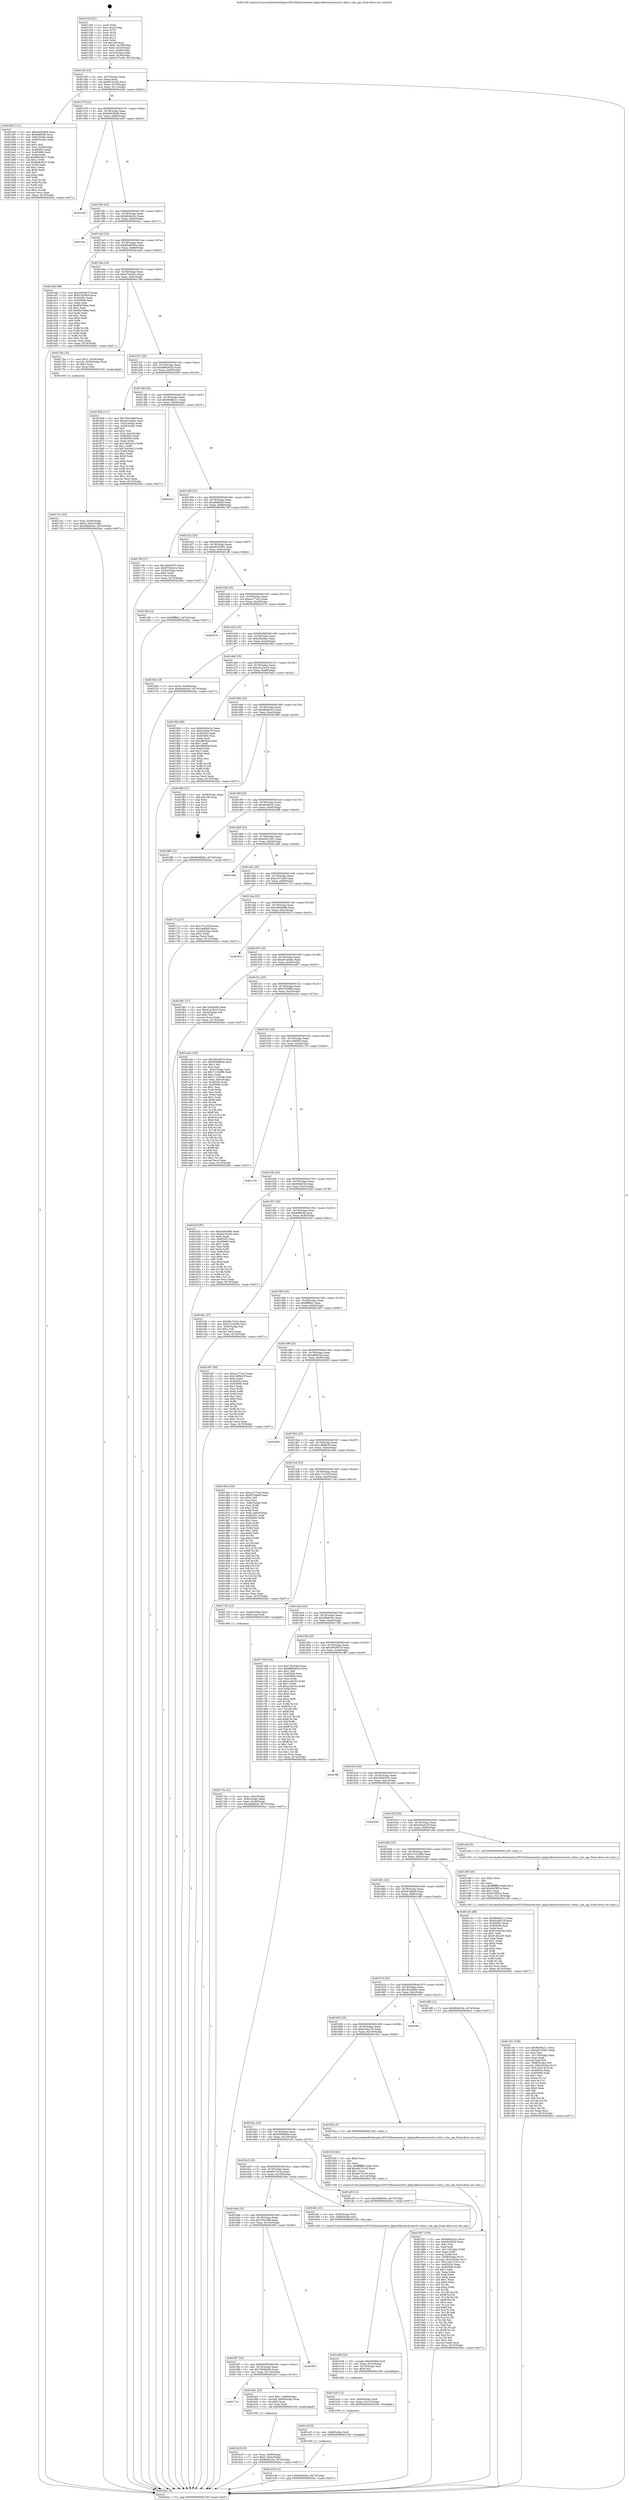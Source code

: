 digraph "0x401330" {
  label = "0x401330 (/mnt/c/Users/mathe/Desktop/tcc/POCII/binaries/extr_kphp-kdbsearchsearch-y-data.c_ihe_sgn_Final-ollvm.out::main(0))"
  labelloc = "t"
  node[shape=record]

  Entry [label="",width=0.3,height=0.3,shape=circle,fillcolor=black,style=filled]
  "0x40135f" [label="{
     0x40135f [23]\l
     | [instrs]\l
     &nbsp;&nbsp;0x40135f \<+3\>: mov -0x74(%rbp),%eax\l
     &nbsp;&nbsp;0x401362 \<+2\>: mov %eax,%ecx\l
     &nbsp;&nbsp;0x401364 \<+6\>: sub $0x821bc2f3,%ecx\l
     &nbsp;&nbsp;0x40136a \<+3\>: mov %eax,-0x78(%rbp)\l
     &nbsp;&nbsp;0x40136d \<+3\>: mov %ecx,-0x7c(%rbp)\l
     &nbsp;&nbsp;0x401370 \<+6\>: je 0000000000401b82 \<main+0x852\>\l
  }"]
  "0x401b82" [label="{
     0x401b82 [111]\l
     | [instrs]\l
     &nbsp;&nbsp;0x401b82 \<+5\>: mov $0xe400a966,%eax\l
     &nbsp;&nbsp;0x401b87 \<+5\>: mov $0x8d89cfb,%ecx\l
     &nbsp;&nbsp;0x401b8c \<+3\>: mov -0x6c(%rbp),%edx\l
     &nbsp;&nbsp;0x401b8f \<+3\>: cmp -0x60(%rbp),%edx\l
     &nbsp;&nbsp;0x401b92 \<+4\>: setl %sil\l
     &nbsp;&nbsp;0x401b96 \<+4\>: and $0x1,%sil\l
     &nbsp;&nbsp;0x401b9a \<+4\>: mov %sil,-0x29(%rbp)\l
     &nbsp;&nbsp;0x401b9e \<+7\>: mov 0x40505c,%edx\l
     &nbsp;&nbsp;0x401ba5 \<+7\>: mov 0x405060,%edi\l
     &nbsp;&nbsp;0x401bac \<+3\>: mov %edx,%r8d\l
     &nbsp;&nbsp;0x401baf \<+7\>: add $0x808c8537,%r8d\l
     &nbsp;&nbsp;0x401bb6 \<+4\>: sub $0x1,%r8d\l
     &nbsp;&nbsp;0x401bba \<+7\>: sub $0x808c8537,%r8d\l
     &nbsp;&nbsp;0x401bc1 \<+4\>: imul %r8d,%edx\l
     &nbsp;&nbsp;0x401bc5 \<+3\>: and $0x1,%edx\l
     &nbsp;&nbsp;0x401bc8 \<+3\>: cmp $0x0,%edx\l
     &nbsp;&nbsp;0x401bcb \<+4\>: sete %sil\l
     &nbsp;&nbsp;0x401bcf \<+3\>: cmp $0xa,%edi\l
     &nbsp;&nbsp;0x401bd2 \<+4\>: setl %r9b\l
     &nbsp;&nbsp;0x401bd6 \<+3\>: mov %sil,%r10b\l
     &nbsp;&nbsp;0x401bd9 \<+3\>: and %r9b,%r10b\l
     &nbsp;&nbsp;0x401bdc \<+3\>: xor %r9b,%sil\l
     &nbsp;&nbsp;0x401bdf \<+3\>: or %sil,%r10b\l
     &nbsp;&nbsp;0x401be2 \<+4\>: test $0x1,%r10b\l
     &nbsp;&nbsp;0x401be6 \<+3\>: cmovne %ecx,%eax\l
     &nbsp;&nbsp;0x401be9 \<+3\>: mov %eax,-0x74(%rbp)\l
     &nbsp;&nbsp;0x401bec \<+5\>: jmp 00000000004020a1 \<main+0xd71\>\l
  }"]
  "0x401376" [label="{
     0x401376 [22]\l
     | [instrs]\l
     &nbsp;&nbsp;0x401376 \<+5\>: jmp 000000000040137b \<main+0x4b\>\l
     &nbsp;&nbsp;0x40137b \<+3\>: mov -0x78(%rbp),%eax\l
     &nbsp;&nbsp;0x40137e \<+5\>: sub $0x84918040,%eax\l
     &nbsp;&nbsp;0x401383 \<+3\>: mov %eax,-0x80(%rbp)\l
     &nbsp;&nbsp;0x401386 \<+6\>: je 0000000000401e50 \<main+0xb20\>\l
  }"]
  Exit [label="",width=0.3,height=0.3,shape=circle,fillcolor=black,style=filled,peripheries=2]
  "0x401e50" [label="{
     0x401e50\l
  }", style=dashed]
  "0x40138c" [label="{
     0x40138c [25]\l
     | [instrs]\l
     &nbsp;&nbsp;0x40138c \<+5\>: jmp 0000000000401391 \<main+0x61\>\l
     &nbsp;&nbsp;0x401391 \<+3\>: mov -0x78(%rbp),%eax\l
     &nbsp;&nbsp;0x401394 \<+5\>: sub $0x84b3a32c,%eax\l
     &nbsp;&nbsp;0x401399 \<+6\>: mov %eax,-0x84(%rbp)\l
     &nbsp;&nbsp;0x40139f \<+6\>: je 0000000000401fa1 \<main+0xc71\>\l
  }"]
  "0x401e38" [label="{
     0x401e38 [12]\l
     | [instrs]\l
     &nbsp;&nbsp;0x401e38 \<+7\>: movl $0xb3fac8ac,-0x74(%rbp)\l
     &nbsp;&nbsp;0x401e3f \<+5\>: jmp 00000000004020a1 \<main+0xd71\>\l
  }"]
  "0x401fa1" [label="{
     0x401fa1\l
  }", style=dashed]
  "0x4013a5" [label="{
     0x4013a5 [25]\l
     | [instrs]\l
     &nbsp;&nbsp;0x4013a5 \<+5\>: jmp 00000000004013aa \<main+0x7a\>\l
     &nbsp;&nbsp;0x4013aa \<+3\>: mov -0x78(%rbp),%eax\l
     &nbsp;&nbsp;0x4013ad \<+5\>: sub $0x86a9656a,%eax\l
     &nbsp;&nbsp;0x4013b2 \<+6\>: mov %eax,-0x88(%rbp)\l
     &nbsp;&nbsp;0x4013b8 \<+6\>: je 0000000000401a02 \<main+0x6d2\>\l
  }"]
  "0x401e2f" [label="{
     0x401e2f [9]\l
     | [instrs]\l
     &nbsp;&nbsp;0x401e2f \<+4\>: mov -0x68(%rbp),%rdi\l
     &nbsp;&nbsp;0x401e33 \<+5\>: call 0000000000401030 \<free@plt\>\l
     | [calls]\l
     &nbsp;&nbsp;0x401030 \{1\} (unknown)\l
  }"]
  "0x401a02" [label="{
     0x401a02 [88]\l
     | [instrs]\l
     &nbsp;&nbsp;0x401a02 \<+5\>: mov $0x395c907d,%eax\l
     &nbsp;&nbsp;0x401a07 \<+5\>: mov $0xf7d35fb9,%ecx\l
     &nbsp;&nbsp;0x401a0c \<+7\>: mov 0x40505c,%edx\l
     &nbsp;&nbsp;0x401a13 \<+7\>: mov 0x405060,%esi\l
     &nbsp;&nbsp;0x401a1a \<+2\>: mov %edx,%edi\l
     &nbsp;&nbsp;0x401a1c \<+6\>: sub $0xf0a7b6ae,%edi\l
     &nbsp;&nbsp;0x401a22 \<+3\>: sub $0x1,%edi\l
     &nbsp;&nbsp;0x401a25 \<+6\>: add $0xf0a7b6ae,%edi\l
     &nbsp;&nbsp;0x401a2b \<+3\>: imul %edi,%edx\l
     &nbsp;&nbsp;0x401a2e \<+3\>: and $0x1,%edx\l
     &nbsp;&nbsp;0x401a31 \<+3\>: cmp $0x0,%edx\l
     &nbsp;&nbsp;0x401a34 \<+4\>: sete %r8b\l
     &nbsp;&nbsp;0x401a38 \<+3\>: cmp $0xa,%esi\l
     &nbsp;&nbsp;0x401a3b \<+4\>: setl %r9b\l
     &nbsp;&nbsp;0x401a3f \<+3\>: mov %r8b,%r10b\l
     &nbsp;&nbsp;0x401a42 \<+3\>: and %r9b,%r10b\l
     &nbsp;&nbsp;0x401a45 \<+3\>: xor %r9b,%r8b\l
     &nbsp;&nbsp;0x401a48 \<+3\>: or %r8b,%r10b\l
     &nbsp;&nbsp;0x401a4b \<+4\>: test $0x1,%r10b\l
     &nbsp;&nbsp;0x401a4f \<+3\>: cmovne %ecx,%eax\l
     &nbsp;&nbsp;0x401a52 \<+3\>: mov %eax,-0x74(%rbp)\l
     &nbsp;&nbsp;0x401a55 \<+5\>: jmp 00000000004020a1 \<main+0xd71\>\l
  }"]
  "0x4013be" [label="{
     0x4013be [25]\l
     | [instrs]\l
     &nbsp;&nbsp;0x4013be \<+5\>: jmp 00000000004013c3 \<main+0x93\>\l
     &nbsp;&nbsp;0x4013c3 \<+3\>: mov -0x78(%rbp),%eax\l
     &nbsp;&nbsp;0x4013c6 \<+5\>: sub $0x8734d41e,%eax\l
     &nbsp;&nbsp;0x4013cb \<+6\>: mov %eax,-0x8c(%rbp)\l
     &nbsp;&nbsp;0x4013d1 \<+6\>: je 000000000040178a \<main+0x45a\>\l
  }"]
  "0x401e20" [label="{
     0x401e20 [15]\l
     | [instrs]\l
     &nbsp;&nbsp;0x401e20 \<+4\>: mov -0x58(%rbp),%rdi\l
     &nbsp;&nbsp;0x401e24 \<+6\>: mov %eax,-0x11c(%rbp)\l
     &nbsp;&nbsp;0x401e2a \<+5\>: call 0000000000401030 \<free@plt\>\l
     | [calls]\l
     &nbsp;&nbsp;0x401030 \{1\} (unknown)\l
  }"]
  "0x40178a" [label="{
     0x40178a [23]\l
     | [instrs]\l
     &nbsp;&nbsp;0x40178a \<+7\>: movl $0x1,-0x50(%rbp)\l
     &nbsp;&nbsp;0x401791 \<+4\>: movslq -0x50(%rbp),%rax\l
     &nbsp;&nbsp;0x401795 \<+4\>: shl $0x3,%rax\l
     &nbsp;&nbsp;0x401799 \<+3\>: mov %rax,%rdi\l
     &nbsp;&nbsp;0x40179c \<+5\>: call 0000000000401050 \<malloc@plt\>\l
     | [calls]\l
     &nbsp;&nbsp;0x401050 \{1\} (unknown)\l
  }"]
  "0x4013d7" [label="{
     0x4013d7 [25]\l
     | [instrs]\l
     &nbsp;&nbsp;0x4013d7 \<+5\>: jmp 00000000004013dc \<main+0xac\>\l
     &nbsp;&nbsp;0x4013dc \<+3\>: mov -0x78(%rbp),%eax\l
     &nbsp;&nbsp;0x4013df \<+5\>: sub $0x8895402d,%eax\l
     &nbsp;&nbsp;0x4013e4 \<+6\>: mov %eax,-0x90(%rbp)\l
     &nbsp;&nbsp;0x4013ea \<+6\>: je 0000000000401848 \<main+0x518\>\l
  }"]
  "0x401e09" [label="{
     0x401e09 [23]\l
     | [instrs]\l
     &nbsp;&nbsp;0x401e09 \<+10\>: movabs $0x4030b6,%rdi\l
     &nbsp;&nbsp;0x401e13 \<+3\>: mov %eax,-0x70(%rbp)\l
     &nbsp;&nbsp;0x401e16 \<+3\>: mov -0x70(%rbp),%esi\l
     &nbsp;&nbsp;0x401e19 \<+2\>: mov $0x0,%al\l
     &nbsp;&nbsp;0x401e1b \<+5\>: call 0000000000401040 \<printf@plt\>\l
     | [calls]\l
     &nbsp;&nbsp;0x401040 \{1\} (unknown)\l
  }"]
  "0x401848" [label="{
     0x401848 [111]\l
     | [instrs]\l
     &nbsp;&nbsp;0x401848 \<+5\>: mov $0x705c54bf,%eax\l
     &nbsp;&nbsp;0x40184d \<+5\>: mov $0xe87a0ab2,%ecx\l
     &nbsp;&nbsp;0x401852 \<+3\>: mov -0x5c(%rbp),%edx\l
     &nbsp;&nbsp;0x401855 \<+3\>: cmp -0x50(%rbp),%edx\l
     &nbsp;&nbsp;0x401858 \<+4\>: setl %sil\l
     &nbsp;&nbsp;0x40185c \<+4\>: and $0x1,%sil\l
     &nbsp;&nbsp;0x401860 \<+4\>: mov %sil,-0x2a(%rbp)\l
     &nbsp;&nbsp;0x401864 \<+7\>: mov 0x40505c,%edx\l
     &nbsp;&nbsp;0x40186b \<+7\>: mov 0x405060,%edi\l
     &nbsp;&nbsp;0x401872 \<+3\>: mov %edx,%r8d\l
     &nbsp;&nbsp;0x401875 \<+7\>: add $0x7eb2ee15,%r8d\l
     &nbsp;&nbsp;0x40187c \<+4\>: sub $0x1,%r8d\l
     &nbsp;&nbsp;0x401880 \<+7\>: sub $0x7eb2ee15,%r8d\l
     &nbsp;&nbsp;0x401887 \<+4\>: imul %r8d,%edx\l
     &nbsp;&nbsp;0x40188b \<+3\>: and $0x1,%edx\l
     &nbsp;&nbsp;0x40188e \<+3\>: cmp $0x0,%edx\l
     &nbsp;&nbsp;0x401891 \<+4\>: sete %sil\l
     &nbsp;&nbsp;0x401895 \<+3\>: cmp $0xa,%edi\l
     &nbsp;&nbsp;0x401898 \<+4\>: setl %r9b\l
     &nbsp;&nbsp;0x40189c \<+3\>: mov %sil,%r10b\l
     &nbsp;&nbsp;0x40189f \<+3\>: and %r9b,%r10b\l
     &nbsp;&nbsp;0x4018a2 \<+3\>: xor %r9b,%sil\l
     &nbsp;&nbsp;0x4018a5 \<+3\>: or %sil,%r10b\l
     &nbsp;&nbsp;0x4018a8 \<+4\>: test $0x1,%r10b\l
     &nbsp;&nbsp;0x4018ac \<+3\>: cmovne %ecx,%eax\l
     &nbsp;&nbsp;0x4018af \<+3\>: mov %eax,-0x74(%rbp)\l
     &nbsp;&nbsp;0x4018b2 \<+5\>: jmp 00000000004020a1 \<main+0xd71\>\l
  }"]
  "0x4013f0" [label="{
     0x4013f0 [25]\l
     | [instrs]\l
     &nbsp;&nbsp;0x4013f0 \<+5\>: jmp 00000000004013f5 \<main+0xc5\>\l
     &nbsp;&nbsp;0x4013f5 \<+3\>: mov -0x78(%rbp),%eax\l
     &nbsp;&nbsp;0x4013f8 \<+5\>: sub $0x9b08e211,%eax\l
     &nbsp;&nbsp;0x4013fd \<+6\>: mov %eax,-0x94(%rbp)\l
     &nbsp;&nbsp;0x401403 \<+6\>: je 0000000000402021 \<main+0xcf1\>\l
  }"]
  "0x401c91" [label="{
     0x401c91 [106]\l
     | [instrs]\l
     &nbsp;&nbsp;0x401c91 \<+5\>: mov $0x9b08e211,%ecx\l
     &nbsp;&nbsp;0x401c96 \<+5\>: mov $0xa8319381,%edx\l
     &nbsp;&nbsp;0x401c9b \<+2\>: xor %esi,%esi\l
     &nbsp;&nbsp;0x401c9d \<+6\>: mov -0x118(%rbp),%edi\l
     &nbsp;&nbsp;0x401ca3 \<+3\>: imul %eax,%edi\l
     &nbsp;&nbsp;0x401ca6 \<+3\>: movslq %edi,%r8\l
     &nbsp;&nbsp;0x401ca9 \<+4\>: mov -0x68(%rbp),%r9\l
     &nbsp;&nbsp;0x401cad \<+4\>: movslq -0x6c(%rbp),%r10\l
     &nbsp;&nbsp;0x401cb1 \<+4\>: mov %r8,(%r9,%r10,8)\l
     &nbsp;&nbsp;0x401cb5 \<+7\>: mov 0x40505c,%eax\l
     &nbsp;&nbsp;0x401cbc \<+7\>: mov 0x405060,%edi\l
     &nbsp;&nbsp;0x401cc3 \<+3\>: sub $0x1,%esi\l
     &nbsp;&nbsp;0x401cc6 \<+3\>: mov %eax,%r11d\l
     &nbsp;&nbsp;0x401cc9 \<+3\>: add %esi,%r11d\l
     &nbsp;&nbsp;0x401ccc \<+4\>: imul %r11d,%eax\l
     &nbsp;&nbsp;0x401cd0 \<+3\>: and $0x1,%eax\l
     &nbsp;&nbsp;0x401cd3 \<+3\>: cmp $0x0,%eax\l
     &nbsp;&nbsp;0x401cd6 \<+3\>: sete %bl\l
     &nbsp;&nbsp;0x401cd9 \<+3\>: cmp $0xa,%edi\l
     &nbsp;&nbsp;0x401cdc \<+4\>: setl %r14b\l
     &nbsp;&nbsp;0x401ce0 \<+3\>: mov %bl,%r15b\l
     &nbsp;&nbsp;0x401ce3 \<+3\>: and %r14b,%r15b\l
     &nbsp;&nbsp;0x401ce6 \<+3\>: xor %r14b,%bl\l
     &nbsp;&nbsp;0x401ce9 \<+3\>: or %bl,%r15b\l
     &nbsp;&nbsp;0x401cec \<+4\>: test $0x1,%r15b\l
     &nbsp;&nbsp;0x401cf0 \<+3\>: cmovne %edx,%ecx\l
     &nbsp;&nbsp;0x401cf3 \<+3\>: mov %ecx,-0x74(%rbp)\l
     &nbsp;&nbsp;0x401cf6 \<+5\>: jmp 00000000004020a1 \<main+0xd71\>\l
  }"]
  "0x402021" [label="{
     0x402021\l
  }", style=dashed]
  "0x401409" [label="{
     0x401409 [25]\l
     | [instrs]\l
     &nbsp;&nbsp;0x401409 \<+5\>: jmp 000000000040140e \<main+0xde\>\l
     &nbsp;&nbsp;0x40140e \<+3\>: mov -0x78(%rbp),%eax\l
     &nbsp;&nbsp;0x401411 \<+5\>: sub $0xa6fafd3d,%eax\l
     &nbsp;&nbsp;0x401416 \<+6\>: mov %eax,-0x98(%rbp)\l
     &nbsp;&nbsp;0x40141c \<+6\>: je 000000000040176f \<main+0x43f\>\l
  }"]
  "0x401c69" [label="{
     0x401c69 [40]\l
     | [instrs]\l
     &nbsp;&nbsp;0x401c69 \<+5\>: mov $0x2,%ecx\l
     &nbsp;&nbsp;0x401c6e \<+1\>: cltd\l
     &nbsp;&nbsp;0x401c6f \<+2\>: idiv %ecx\l
     &nbsp;&nbsp;0x401c71 \<+6\>: imul $0xfffffffe,%edx,%ecx\l
     &nbsp;&nbsp;0x401c77 \<+6\>: add $0xdcd3f01e,%ecx\l
     &nbsp;&nbsp;0x401c7d \<+3\>: add $0x1,%ecx\l
     &nbsp;&nbsp;0x401c80 \<+6\>: sub $0xdcd3f01e,%ecx\l
     &nbsp;&nbsp;0x401c86 \<+6\>: mov %ecx,-0x118(%rbp)\l
     &nbsp;&nbsp;0x401c8c \<+5\>: call 0000000000401160 \<next_i\>\l
     | [calls]\l
     &nbsp;&nbsp;0x401160 \{1\} (/mnt/c/Users/mathe/Desktop/tcc/POCII/binaries/extr_kphp-kdbsearchsearch-y-data.c_ihe_sgn_Final-ollvm.out::next_i)\l
  }"]
  "0x40176f" [label="{
     0x40176f [27]\l
     | [instrs]\l
     &nbsp;&nbsp;0x40176f \<+5\>: mov $0x3d26287b,%eax\l
     &nbsp;&nbsp;0x401774 \<+5\>: mov $0x8734d41e,%ecx\l
     &nbsp;&nbsp;0x401779 \<+3\>: mov -0x30(%rbp),%edx\l
     &nbsp;&nbsp;0x40177c \<+3\>: cmp $0x0,%edx\l
     &nbsp;&nbsp;0x40177f \<+3\>: cmove %ecx,%eax\l
     &nbsp;&nbsp;0x401782 \<+3\>: mov %eax,-0x74(%rbp)\l
     &nbsp;&nbsp;0x401785 \<+5\>: jmp 00000000004020a1 \<main+0xd71\>\l
  }"]
  "0x401422" [label="{
     0x401422 [25]\l
     | [instrs]\l
     &nbsp;&nbsp;0x401422 \<+5\>: jmp 0000000000401427 \<main+0xf7\>\l
     &nbsp;&nbsp;0x401427 \<+3\>: mov -0x78(%rbp),%eax\l
     &nbsp;&nbsp;0x40142a \<+5\>: sub $0xa8319381,%eax\l
     &nbsp;&nbsp;0x40142f \<+6\>: mov %eax,-0x9c(%rbp)\l
     &nbsp;&nbsp;0x401435 \<+6\>: je 0000000000401cfb \<main+0x9cb\>\l
  }"]
  "0x401b18" [label="{
     0x401b18 [23]\l
     | [instrs]\l
     &nbsp;&nbsp;0x401b18 \<+4\>: mov %rax,-0x68(%rbp)\l
     &nbsp;&nbsp;0x401b1c \<+7\>: movl $0x0,-0x6c(%rbp)\l
     &nbsp;&nbsp;0x401b23 \<+7\>: movl $0x86de53e,-0x74(%rbp)\l
     &nbsp;&nbsp;0x401b2a \<+5\>: jmp 00000000004020a1 \<main+0xd71\>\l
  }"]
  "0x401cfb" [label="{
     0x401cfb [12]\l
     | [instrs]\l
     &nbsp;&nbsp;0x401cfb \<+7\>: movl $0x9fff8a2,-0x74(%rbp)\l
     &nbsp;&nbsp;0x401d02 \<+5\>: jmp 00000000004020a1 \<main+0xd71\>\l
  }"]
  "0x40143b" [label="{
     0x40143b [25]\l
     | [instrs]\l
     &nbsp;&nbsp;0x40143b \<+5\>: jmp 0000000000401440 \<main+0x110\>\l
     &nbsp;&nbsp;0x401440 \<+3\>: mov -0x78(%rbp),%eax\l
     &nbsp;&nbsp;0x401443 \<+5\>: sub $0xac277ec3,%eax\l
     &nbsp;&nbsp;0x401448 \<+6\>: mov %eax,-0xa0(%rbp)\l
     &nbsp;&nbsp;0x40144e \<+6\>: je 0000000000402076 \<main+0xd46\>\l
  }"]
  "0x401710" [label="{
     0x401710\l
  }", style=dashed]
  "0x402076" [label="{
     0x402076\l
  }", style=dashed]
  "0x401454" [label="{
     0x401454 [25]\l
     | [instrs]\l
     &nbsp;&nbsp;0x401454 \<+5\>: jmp 0000000000401459 \<main+0x129\>\l
     &nbsp;&nbsp;0x401459 \<+3\>: mov -0x78(%rbp),%eax\l
     &nbsp;&nbsp;0x40145c \<+5\>: sub $0xb3fac8ac,%eax\l
     &nbsp;&nbsp;0x401461 \<+6\>: mov %eax,-0xa4(%rbp)\l
     &nbsp;&nbsp;0x401467 \<+6\>: je 0000000000401f6d \<main+0xc3d\>\l
  }"]
  "0x401b01" [label="{
     0x401b01 [23]\l
     | [instrs]\l
     &nbsp;&nbsp;0x401b01 \<+7\>: movl $0x1,-0x60(%rbp)\l
     &nbsp;&nbsp;0x401b08 \<+4\>: movslq -0x60(%rbp),%rax\l
     &nbsp;&nbsp;0x401b0c \<+4\>: shl $0x3,%rax\l
     &nbsp;&nbsp;0x401b10 \<+3\>: mov %rax,%rdi\l
     &nbsp;&nbsp;0x401b13 \<+5\>: call 0000000000401050 \<malloc@plt\>\l
     | [calls]\l
     &nbsp;&nbsp;0x401050 \{1\} (unknown)\l
  }"]
  "0x401f6d" [label="{
     0x401f6d [19]\l
     | [instrs]\l
     &nbsp;&nbsp;0x401f6d \<+7\>: movl $0x0,-0x38(%rbp)\l
     &nbsp;&nbsp;0x401f74 \<+7\>: movl $0xdbbdc4c3,-0x74(%rbp)\l
     &nbsp;&nbsp;0x401f7b \<+5\>: jmp 00000000004020a1 \<main+0xd71\>\l
  }"]
  "0x40146d" [label="{
     0x40146d [25]\l
     | [instrs]\l
     &nbsp;&nbsp;0x40146d \<+5\>: jmp 0000000000401472 \<main+0x142\>\l
     &nbsp;&nbsp;0x401472 \<+3\>: mov -0x78(%rbp),%eax\l
     &nbsp;&nbsp;0x401475 \<+5\>: sub $0xd1a15a10,%eax\l
     &nbsp;&nbsp;0x40147a \<+6\>: mov %eax,-0xa8(%rbp)\l
     &nbsp;&nbsp;0x401480 \<+6\>: je 00000000004018d2 \<main+0x5a2\>\l
  }"]
  "0x4016f7" [label="{
     0x4016f7 [25]\l
     | [instrs]\l
     &nbsp;&nbsp;0x4016f7 \<+5\>: jmp 00000000004016fc \<main+0x3cc\>\l
     &nbsp;&nbsp;0x4016fc \<+3\>: mov -0x78(%rbp),%eax\l
     &nbsp;&nbsp;0x4016ff \<+5\>: sub $0x79b5b449,%eax\l
     &nbsp;&nbsp;0x401704 \<+6\>: mov %eax,-0x110(%rbp)\l
     &nbsp;&nbsp;0x40170a \<+6\>: je 0000000000401b01 \<main+0x7d1\>\l
  }"]
  "0x4018d2" [label="{
     0x4018d2 [88]\l
     | [instrs]\l
     &nbsp;&nbsp;0x4018d2 \<+5\>: mov $0x84b3a32c,%eax\l
     &nbsp;&nbsp;0x4018d7 \<+5\>: mov $0x6194ac76,%ecx\l
     &nbsp;&nbsp;0x4018dc \<+7\>: mov 0x40505c,%edx\l
     &nbsp;&nbsp;0x4018e3 \<+7\>: mov 0x405060,%esi\l
     &nbsp;&nbsp;0x4018ea \<+2\>: mov %edx,%edi\l
     &nbsp;&nbsp;0x4018ec \<+6\>: sub $0xcff406ad,%edi\l
     &nbsp;&nbsp;0x4018f2 \<+3\>: sub $0x1,%edi\l
     &nbsp;&nbsp;0x4018f5 \<+6\>: add $0xcff406ad,%edi\l
     &nbsp;&nbsp;0x4018fb \<+3\>: imul %edi,%edx\l
     &nbsp;&nbsp;0x4018fe \<+3\>: and $0x1,%edx\l
     &nbsp;&nbsp;0x401901 \<+3\>: cmp $0x0,%edx\l
     &nbsp;&nbsp;0x401904 \<+4\>: sete %r8b\l
     &nbsp;&nbsp;0x401908 \<+3\>: cmp $0xa,%esi\l
     &nbsp;&nbsp;0x40190b \<+4\>: setl %r9b\l
     &nbsp;&nbsp;0x40190f \<+3\>: mov %r8b,%r10b\l
     &nbsp;&nbsp;0x401912 \<+3\>: and %r9b,%r10b\l
     &nbsp;&nbsp;0x401915 \<+3\>: xor %r9b,%r8b\l
     &nbsp;&nbsp;0x401918 \<+3\>: or %r8b,%r10b\l
     &nbsp;&nbsp;0x40191b \<+4\>: test $0x1,%r10b\l
     &nbsp;&nbsp;0x40191f \<+3\>: cmovne %ecx,%eax\l
     &nbsp;&nbsp;0x401922 \<+3\>: mov %eax,-0x74(%rbp)\l
     &nbsp;&nbsp;0x401925 \<+5\>: jmp 00000000004020a1 \<main+0xd71\>\l
  }"]
  "0x401486" [label="{
     0x401486 [25]\l
     | [instrs]\l
     &nbsp;&nbsp;0x401486 \<+5\>: jmp 000000000040148b \<main+0x15b\>\l
     &nbsp;&nbsp;0x40148b \<+3\>: mov -0x78(%rbp),%eax\l
     &nbsp;&nbsp;0x40148e \<+5\>: sub $0xdbbdc4c3,%eax\l
     &nbsp;&nbsp;0x401493 \<+6\>: mov %eax,-0xac(%rbp)\l
     &nbsp;&nbsp;0x401499 \<+6\>: je 0000000000401f80 \<main+0xc50\>\l
  }"]
  "0x401f95" [label="{
     0x401f95\l
  }", style=dashed]
  "0x401f80" [label="{
     0x401f80 [21]\l
     | [instrs]\l
     &nbsp;&nbsp;0x401f80 \<+3\>: mov -0x38(%rbp),%eax\l
     &nbsp;&nbsp;0x401f83 \<+7\>: add $0x108,%rsp\l
     &nbsp;&nbsp;0x401f8a \<+1\>: pop %rbx\l
     &nbsp;&nbsp;0x401f8b \<+2\>: pop %r12\l
     &nbsp;&nbsp;0x401f8d \<+2\>: pop %r13\l
     &nbsp;&nbsp;0x401f8f \<+2\>: pop %r14\l
     &nbsp;&nbsp;0x401f91 \<+2\>: pop %r15\l
     &nbsp;&nbsp;0x401f93 \<+1\>: pop %rbp\l
     &nbsp;&nbsp;0x401f94 \<+1\>: ret\l
  }"]
  "0x40149f" [label="{
     0x40149f [25]\l
     | [instrs]\l
     &nbsp;&nbsp;0x40149f \<+5\>: jmp 00000000004014a4 \<main+0x174\>\l
     &nbsp;&nbsp;0x4014a4 \<+3\>: mov -0x78(%rbp),%eax\l
     &nbsp;&nbsp;0x4014a7 \<+5\>: sub $0xdfcef204,%eax\l
     &nbsp;&nbsp;0x4014ac \<+6\>: mov %eax,-0xb0(%rbp)\l
     &nbsp;&nbsp;0x4014b2 \<+6\>: je 00000000004019f6 \<main+0x6c6\>\l
  }"]
  "0x4016de" [label="{
     0x4016de [25]\l
     | [instrs]\l
     &nbsp;&nbsp;0x4016de \<+5\>: jmp 00000000004016e3 \<main+0x3b3\>\l
     &nbsp;&nbsp;0x4016e3 \<+3\>: mov -0x78(%rbp),%eax\l
     &nbsp;&nbsp;0x4016e6 \<+5\>: sub $0x705c54bf,%eax\l
     &nbsp;&nbsp;0x4016eb \<+6\>: mov %eax,-0x10c(%rbp)\l
     &nbsp;&nbsp;0x4016f1 \<+6\>: je 0000000000401f95 \<main+0xc65\>\l
  }"]
  "0x4019f6" [label="{
     0x4019f6 [12]\l
     | [instrs]\l
     &nbsp;&nbsp;0x4019f6 \<+7\>: movl $0x86a9656a,-0x74(%rbp)\l
     &nbsp;&nbsp;0x4019fd \<+5\>: jmp 00000000004020a1 \<main+0xd71\>\l
  }"]
  "0x4014b8" [label="{
     0x4014b8 [25]\l
     | [instrs]\l
     &nbsp;&nbsp;0x4014b8 \<+5\>: jmp 00000000004014bd \<main+0x18d\>\l
     &nbsp;&nbsp;0x4014bd \<+3\>: mov -0x78(%rbp),%eax\l
     &nbsp;&nbsp;0x4014c0 \<+5\>: sub $0xe08210d1,%eax\l
     &nbsp;&nbsp;0x4014c5 \<+6\>: mov %eax,-0xb4(%rbp)\l
     &nbsp;&nbsp;0x4014cb \<+6\>: je 0000000000401ed6 \<main+0xba6\>\l
  }"]
  "0x401dfc" [label="{
     0x401dfc [13]\l
     | [instrs]\l
     &nbsp;&nbsp;0x401dfc \<+4\>: mov -0x58(%rbp),%rdi\l
     &nbsp;&nbsp;0x401e00 \<+4\>: mov -0x68(%rbp),%rsi\l
     &nbsp;&nbsp;0x401e04 \<+5\>: call 0000000000401240 \<ihe_sgn\>\l
     | [calls]\l
     &nbsp;&nbsp;0x401240 \{1\} (/mnt/c/Users/mathe/Desktop/tcc/POCII/binaries/extr_kphp-kdbsearchsearch-y-data.c_ihe_sgn_Final-ollvm.out::ihe_sgn)\l
  }"]
  "0x401ed6" [label="{
     0x401ed6\l
  }", style=dashed]
  "0x4014d1" [label="{
     0x4014d1 [25]\l
     | [instrs]\l
     &nbsp;&nbsp;0x4014d1 \<+5\>: jmp 00000000004014d6 \<main+0x1a6\>\l
     &nbsp;&nbsp;0x4014d6 \<+3\>: mov -0x78(%rbp),%eax\l
     &nbsp;&nbsp;0x4014d9 \<+5\>: sub $0xe107cef4,%eax\l
     &nbsp;&nbsp;0x4014de \<+6\>: mov %eax,-0xb8(%rbp)\l
     &nbsp;&nbsp;0x4014e4 \<+6\>: je 000000000040171a \<main+0x3ea\>\l
  }"]
  "0x4016c5" [label="{
     0x4016c5 [25]\l
     | [instrs]\l
     &nbsp;&nbsp;0x4016c5 \<+5\>: jmp 00000000004016ca \<main+0x39a\>\l
     &nbsp;&nbsp;0x4016ca \<+3\>: mov -0x78(%rbp),%eax\l
     &nbsp;&nbsp;0x4016cd \<+5\>: sub $0x66c72c2e,%eax\l
     &nbsp;&nbsp;0x4016d2 \<+6\>: mov %eax,-0x108(%rbp)\l
     &nbsp;&nbsp;0x4016d8 \<+6\>: je 0000000000401dfc \<main+0xacc\>\l
  }"]
  "0x40171a" [label="{
     0x40171a [27]\l
     | [instrs]\l
     &nbsp;&nbsp;0x40171a \<+5\>: mov $0x17c1d33f,%eax\l
     &nbsp;&nbsp;0x40171f \<+5\>: mov $0x1a06bf4,%ecx\l
     &nbsp;&nbsp;0x401724 \<+3\>: mov -0x34(%rbp),%edx\l
     &nbsp;&nbsp;0x401727 \<+3\>: cmp $0x2,%edx\l
     &nbsp;&nbsp;0x40172a \<+3\>: cmovne %ecx,%eax\l
     &nbsp;&nbsp;0x40172d \<+3\>: mov %eax,-0x74(%rbp)\l
     &nbsp;&nbsp;0x401730 \<+5\>: jmp 00000000004020a1 \<main+0xd71\>\l
  }"]
  "0x4014ea" [label="{
     0x4014ea [25]\l
     | [instrs]\l
     &nbsp;&nbsp;0x4014ea \<+5\>: jmp 00000000004014ef \<main+0x1bf\>\l
     &nbsp;&nbsp;0x4014ef \<+3\>: mov -0x78(%rbp),%eax\l
     &nbsp;&nbsp;0x4014f2 \<+5\>: sub $0xe400a966,%eax\l
     &nbsp;&nbsp;0x4014f7 \<+6\>: mov %eax,-0xbc(%rbp)\l
     &nbsp;&nbsp;0x4014fd \<+6\>: je 0000000000402015 \<main+0xce5\>\l
  }"]
  "0x4020a1" [label="{
     0x4020a1 [5]\l
     | [instrs]\l
     &nbsp;&nbsp;0x4020a1 \<+5\>: jmp 000000000040135f \<main+0x2f\>\l
  }"]
  "0x401330" [label="{
     0x401330 [47]\l
     | [instrs]\l
     &nbsp;&nbsp;0x401330 \<+1\>: push %rbp\l
     &nbsp;&nbsp;0x401331 \<+3\>: mov %rsp,%rbp\l
     &nbsp;&nbsp;0x401334 \<+2\>: push %r15\l
     &nbsp;&nbsp;0x401336 \<+2\>: push %r14\l
     &nbsp;&nbsp;0x401338 \<+2\>: push %r13\l
     &nbsp;&nbsp;0x40133a \<+2\>: push %r12\l
     &nbsp;&nbsp;0x40133c \<+1\>: push %rbx\l
     &nbsp;&nbsp;0x40133d \<+7\>: sub $0x108,%rsp\l
     &nbsp;&nbsp;0x401344 \<+7\>: movl $0x0,-0x38(%rbp)\l
     &nbsp;&nbsp;0x40134b \<+3\>: mov %edi,-0x3c(%rbp)\l
     &nbsp;&nbsp;0x40134e \<+4\>: mov %rsi,-0x48(%rbp)\l
     &nbsp;&nbsp;0x401352 \<+3\>: mov -0x3c(%rbp),%edi\l
     &nbsp;&nbsp;0x401355 \<+3\>: mov %edi,-0x34(%rbp)\l
     &nbsp;&nbsp;0x401358 \<+7\>: movl $0xe107cef4,-0x74(%rbp)\l
  }"]
  "0x401af5" [label="{
     0x401af5 [12]\l
     | [instrs]\l
     &nbsp;&nbsp;0x401af5 \<+7\>: movl $0x38b8c0ec,-0x74(%rbp)\l
     &nbsp;&nbsp;0x401afc \<+5\>: jmp 00000000004020a1 \<main+0xd71\>\l
  }"]
  "0x402015" [label="{
     0x402015\l
  }", style=dashed]
  "0x401503" [label="{
     0x401503 [25]\l
     | [instrs]\l
     &nbsp;&nbsp;0x401503 \<+5\>: jmp 0000000000401508 \<main+0x1d8\>\l
     &nbsp;&nbsp;0x401508 \<+3\>: mov -0x78(%rbp),%eax\l
     &nbsp;&nbsp;0x40150b \<+5\>: sub $0xe87a0ab2,%eax\l
     &nbsp;&nbsp;0x401510 \<+6\>: mov %eax,-0xc0(%rbp)\l
     &nbsp;&nbsp;0x401516 \<+6\>: je 00000000004018b7 \<main+0x587\>\l
  }"]
  "0x401957" [label="{
     0x401957 [159]\l
     | [instrs]\l
     &nbsp;&nbsp;0x401957 \<+5\>: mov $0x84b3a32c,%ecx\l
     &nbsp;&nbsp;0x40195c \<+5\>: mov $0xdfcef204,%edx\l
     &nbsp;&nbsp;0x401961 \<+3\>: mov $0x1,%sil\l
     &nbsp;&nbsp;0x401964 \<+2\>: xor %edi,%edi\l
     &nbsp;&nbsp;0x401966 \<+7\>: mov -0x114(%rbp),%r8d\l
     &nbsp;&nbsp;0x40196d \<+4\>: imul %eax,%r8d\l
     &nbsp;&nbsp;0x401971 \<+3\>: movslq %r8d,%r9\l
     &nbsp;&nbsp;0x401974 \<+4\>: mov -0x58(%rbp),%r10\l
     &nbsp;&nbsp;0x401978 \<+4\>: movslq -0x5c(%rbp),%r11\l
     &nbsp;&nbsp;0x40197c \<+4\>: mov %r9,(%r10,%r11,8)\l
     &nbsp;&nbsp;0x401980 \<+7\>: mov 0x40505c,%eax\l
     &nbsp;&nbsp;0x401987 \<+8\>: mov 0x405060,%r8d\l
     &nbsp;&nbsp;0x40198f \<+3\>: sub $0x1,%edi\l
     &nbsp;&nbsp;0x401992 \<+2\>: mov %eax,%ebx\l
     &nbsp;&nbsp;0x401994 \<+2\>: add %edi,%ebx\l
     &nbsp;&nbsp;0x401996 \<+3\>: imul %ebx,%eax\l
     &nbsp;&nbsp;0x401999 \<+3\>: and $0x1,%eax\l
     &nbsp;&nbsp;0x40199c \<+3\>: cmp $0x0,%eax\l
     &nbsp;&nbsp;0x40199f \<+4\>: sete %r14b\l
     &nbsp;&nbsp;0x4019a3 \<+4\>: cmp $0xa,%r8d\l
     &nbsp;&nbsp;0x4019a7 \<+4\>: setl %r15b\l
     &nbsp;&nbsp;0x4019ab \<+3\>: mov %r14b,%r12b\l
     &nbsp;&nbsp;0x4019ae \<+4\>: xor $0xff,%r12b\l
     &nbsp;&nbsp;0x4019b2 \<+3\>: mov %r15b,%r13b\l
     &nbsp;&nbsp;0x4019b5 \<+4\>: xor $0xff,%r13b\l
     &nbsp;&nbsp;0x4019b9 \<+4\>: xor $0x1,%sil\l
     &nbsp;&nbsp;0x4019bd \<+3\>: mov %r12b,%al\l
     &nbsp;&nbsp;0x4019c0 \<+2\>: and $0xff,%al\l
     &nbsp;&nbsp;0x4019c2 \<+3\>: and %sil,%r14b\l
     &nbsp;&nbsp;0x4019c5 \<+3\>: mov %r13b,%dil\l
     &nbsp;&nbsp;0x4019c8 \<+4\>: and $0xff,%dil\l
     &nbsp;&nbsp;0x4019cc \<+3\>: and %sil,%r15b\l
     &nbsp;&nbsp;0x4019cf \<+3\>: or %r14b,%al\l
     &nbsp;&nbsp;0x4019d2 \<+3\>: or %r15b,%dil\l
     &nbsp;&nbsp;0x4019d5 \<+3\>: xor %dil,%al\l
     &nbsp;&nbsp;0x4019d8 \<+3\>: or %r13b,%r12b\l
     &nbsp;&nbsp;0x4019db \<+4\>: xor $0xff,%r12b\l
     &nbsp;&nbsp;0x4019df \<+4\>: or $0x1,%sil\l
     &nbsp;&nbsp;0x4019e3 \<+3\>: and %sil,%r12b\l
     &nbsp;&nbsp;0x4019e6 \<+3\>: or %r12b,%al\l
     &nbsp;&nbsp;0x4019e9 \<+2\>: test $0x1,%al\l
     &nbsp;&nbsp;0x4019eb \<+3\>: cmovne %edx,%ecx\l
     &nbsp;&nbsp;0x4019ee \<+3\>: mov %ecx,-0x74(%rbp)\l
     &nbsp;&nbsp;0x4019f1 \<+5\>: jmp 00000000004020a1 \<main+0xd71\>\l
  }"]
  "0x4018b7" [label="{
     0x4018b7 [27]\l
     | [instrs]\l
     &nbsp;&nbsp;0x4018b7 \<+5\>: mov $0x79b5b449,%eax\l
     &nbsp;&nbsp;0x4018bc \<+5\>: mov $0xd1a15a10,%ecx\l
     &nbsp;&nbsp;0x4018c1 \<+3\>: mov -0x2a(%rbp),%dl\l
     &nbsp;&nbsp;0x4018c4 \<+3\>: test $0x1,%dl\l
     &nbsp;&nbsp;0x4018c7 \<+3\>: cmovne %ecx,%eax\l
     &nbsp;&nbsp;0x4018ca \<+3\>: mov %eax,-0x74(%rbp)\l
     &nbsp;&nbsp;0x4018cd \<+5\>: jmp 00000000004020a1 \<main+0xd71\>\l
  }"]
  "0x40151c" [label="{
     0x40151c [25]\l
     | [instrs]\l
     &nbsp;&nbsp;0x40151c \<+5\>: jmp 0000000000401521 \<main+0x1f1\>\l
     &nbsp;&nbsp;0x401521 \<+3\>: mov -0x78(%rbp),%eax\l
     &nbsp;&nbsp;0x401524 \<+5\>: sub $0xf7d35fb9,%eax\l
     &nbsp;&nbsp;0x401529 \<+6\>: mov %eax,-0xc4(%rbp)\l
     &nbsp;&nbsp;0x40152f \<+6\>: je 0000000000401a5a \<main+0x72a\>\l
  }"]
  "0x40192f" [label="{
     0x40192f [40]\l
     | [instrs]\l
     &nbsp;&nbsp;0x40192f \<+5\>: mov $0x2,%ecx\l
     &nbsp;&nbsp;0x401934 \<+1\>: cltd\l
     &nbsp;&nbsp;0x401935 \<+2\>: idiv %ecx\l
     &nbsp;&nbsp;0x401937 \<+6\>: imul $0xfffffffe,%edx,%ecx\l
     &nbsp;&nbsp;0x40193d \<+6\>: add $0xa9c74142,%ecx\l
     &nbsp;&nbsp;0x401943 \<+3\>: add $0x1,%ecx\l
     &nbsp;&nbsp;0x401946 \<+6\>: sub $0xa9c74142,%ecx\l
     &nbsp;&nbsp;0x40194c \<+6\>: mov %ecx,-0x114(%rbp)\l
     &nbsp;&nbsp;0x401952 \<+5\>: call 0000000000401160 \<next_i\>\l
     | [calls]\l
     &nbsp;&nbsp;0x401160 \{1\} (/mnt/c/Users/mathe/Desktop/tcc/POCII/binaries/extr_kphp-kdbsearchsearch-y-data.c_ihe_sgn_Final-ollvm.out::next_i)\l
  }"]
  "0x401a5a" [label="{
     0x401a5a [155]\l
     | [instrs]\l
     &nbsp;&nbsp;0x401a5a \<+5\>: mov $0x395c907d,%eax\l
     &nbsp;&nbsp;0x401a5f \<+5\>: mov $0x659085eb,%ecx\l
     &nbsp;&nbsp;0x401a64 \<+2\>: mov $0x1,%dl\l
     &nbsp;&nbsp;0x401a66 \<+2\>: xor %esi,%esi\l
     &nbsp;&nbsp;0x401a68 \<+3\>: mov -0x5c(%rbp),%edi\l
     &nbsp;&nbsp;0x401a6b \<+6\>: sub $0x7112b38b,%edi\l
     &nbsp;&nbsp;0x401a71 \<+3\>: add $0x1,%edi\l
     &nbsp;&nbsp;0x401a74 \<+6\>: add $0x7112b38b,%edi\l
     &nbsp;&nbsp;0x401a7a \<+3\>: mov %edi,-0x5c(%rbp)\l
     &nbsp;&nbsp;0x401a7d \<+7\>: mov 0x40505c,%edi\l
     &nbsp;&nbsp;0x401a84 \<+8\>: mov 0x405060,%r8d\l
     &nbsp;&nbsp;0x401a8c \<+3\>: sub $0x1,%esi\l
     &nbsp;&nbsp;0x401a8f \<+3\>: mov %edi,%r9d\l
     &nbsp;&nbsp;0x401a92 \<+3\>: add %esi,%r9d\l
     &nbsp;&nbsp;0x401a95 \<+4\>: imul %r9d,%edi\l
     &nbsp;&nbsp;0x401a99 \<+3\>: and $0x1,%edi\l
     &nbsp;&nbsp;0x401a9c \<+3\>: cmp $0x0,%edi\l
     &nbsp;&nbsp;0x401a9f \<+4\>: sete %r10b\l
     &nbsp;&nbsp;0x401aa3 \<+4\>: cmp $0xa,%r8d\l
     &nbsp;&nbsp;0x401aa7 \<+4\>: setl %r11b\l
     &nbsp;&nbsp;0x401aab \<+3\>: mov %r10b,%bl\l
     &nbsp;&nbsp;0x401aae \<+3\>: xor $0xff,%bl\l
     &nbsp;&nbsp;0x401ab1 \<+3\>: mov %r11b,%r14b\l
     &nbsp;&nbsp;0x401ab4 \<+4\>: xor $0xff,%r14b\l
     &nbsp;&nbsp;0x401ab8 \<+3\>: xor $0x0,%dl\l
     &nbsp;&nbsp;0x401abb \<+3\>: mov %bl,%r15b\l
     &nbsp;&nbsp;0x401abe \<+4\>: and $0x0,%r15b\l
     &nbsp;&nbsp;0x401ac2 \<+3\>: and %dl,%r10b\l
     &nbsp;&nbsp;0x401ac5 \<+3\>: mov %r14b,%r12b\l
     &nbsp;&nbsp;0x401ac8 \<+4\>: and $0x0,%r12b\l
     &nbsp;&nbsp;0x401acc \<+3\>: and %dl,%r11b\l
     &nbsp;&nbsp;0x401acf \<+3\>: or %r10b,%r15b\l
     &nbsp;&nbsp;0x401ad2 \<+3\>: or %r11b,%r12b\l
     &nbsp;&nbsp;0x401ad5 \<+3\>: xor %r12b,%r15b\l
     &nbsp;&nbsp;0x401ad8 \<+3\>: or %r14b,%bl\l
     &nbsp;&nbsp;0x401adb \<+3\>: xor $0xff,%bl\l
     &nbsp;&nbsp;0x401ade \<+3\>: or $0x0,%dl\l
     &nbsp;&nbsp;0x401ae1 \<+2\>: and %dl,%bl\l
     &nbsp;&nbsp;0x401ae3 \<+3\>: or %bl,%r15b\l
     &nbsp;&nbsp;0x401ae6 \<+4\>: test $0x1,%r15b\l
     &nbsp;&nbsp;0x401aea \<+3\>: cmovne %ecx,%eax\l
     &nbsp;&nbsp;0x401aed \<+3\>: mov %eax,-0x74(%rbp)\l
     &nbsp;&nbsp;0x401af0 \<+5\>: jmp 00000000004020a1 \<main+0xd71\>\l
  }"]
  "0x401535" [label="{
     0x401535 [25]\l
     | [instrs]\l
     &nbsp;&nbsp;0x401535 \<+5\>: jmp 000000000040153a \<main+0x20a\>\l
     &nbsp;&nbsp;0x40153a \<+3\>: mov -0x78(%rbp),%eax\l
     &nbsp;&nbsp;0x40153d \<+5\>: sub $0x1a06bf4,%eax\l
     &nbsp;&nbsp;0x401542 \<+6\>: mov %eax,-0xc8(%rbp)\l
     &nbsp;&nbsp;0x401548 \<+6\>: je 0000000000401735 \<main+0x405\>\l
  }"]
  "0x4016ac" [label="{
     0x4016ac [25]\l
     | [instrs]\l
     &nbsp;&nbsp;0x4016ac \<+5\>: jmp 00000000004016b1 \<main+0x381\>\l
     &nbsp;&nbsp;0x4016b1 \<+3\>: mov -0x78(%rbp),%eax\l
     &nbsp;&nbsp;0x4016b4 \<+5\>: sub $0x659085eb,%eax\l
     &nbsp;&nbsp;0x4016b9 \<+6\>: mov %eax,-0x104(%rbp)\l
     &nbsp;&nbsp;0x4016bf \<+6\>: je 0000000000401af5 \<main+0x7c5\>\l
  }"]
  "0x401735" [label="{
     0x401735\l
  }", style=dashed]
  "0x40154e" [label="{
     0x40154e [25]\l
     | [instrs]\l
     &nbsp;&nbsp;0x40154e \<+5\>: jmp 0000000000401553 \<main+0x223\>\l
     &nbsp;&nbsp;0x401553 \<+3\>: mov -0x78(%rbp),%eax\l
     &nbsp;&nbsp;0x401556 \<+5\>: sub $0x86de53e,%eax\l
     &nbsp;&nbsp;0x40155b \<+6\>: mov %eax,-0xcc(%rbp)\l
     &nbsp;&nbsp;0x401561 \<+6\>: je 0000000000401b2f \<main+0x7ff\>\l
  }"]
  "0x40192a" [label="{
     0x40192a [5]\l
     | [instrs]\l
     &nbsp;&nbsp;0x40192a \<+5\>: call 0000000000401160 \<next_i\>\l
     | [calls]\l
     &nbsp;&nbsp;0x401160 \{1\} (/mnt/c/Users/mathe/Desktop/tcc/POCII/binaries/extr_kphp-kdbsearchsearch-y-data.c_ihe_sgn_Final-ollvm.out::next_i)\l
  }"]
  "0x401b2f" [label="{
     0x401b2f [83]\l
     | [instrs]\l
     &nbsp;&nbsp;0x401b2f \<+5\>: mov $0xe400a966,%eax\l
     &nbsp;&nbsp;0x401b34 \<+5\>: mov $0x821bc2f3,%ecx\l
     &nbsp;&nbsp;0x401b39 \<+2\>: xor %edx,%edx\l
     &nbsp;&nbsp;0x401b3b \<+7\>: mov 0x40505c,%esi\l
     &nbsp;&nbsp;0x401b42 \<+7\>: mov 0x405060,%edi\l
     &nbsp;&nbsp;0x401b49 \<+3\>: sub $0x1,%edx\l
     &nbsp;&nbsp;0x401b4c \<+3\>: mov %esi,%r8d\l
     &nbsp;&nbsp;0x401b4f \<+3\>: add %edx,%r8d\l
     &nbsp;&nbsp;0x401b52 \<+4\>: imul %r8d,%esi\l
     &nbsp;&nbsp;0x401b56 \<+3\>: and $0x1,%esi\l
     &nbsp;&nbsp;0x401b59 \<+3\>: cmp $0x0,%esi\l
     &nbsp;&nbsp;0x401b5c \<+4\>: sete %r9b\l
     &nbsp;&nbsp;0x401b60 \<+3\>: cmp $0xa,%edi\l
     &nbsp;&nbsp;0x401b63 \<+4\>: setl %r10b\l
     &nbsp;&nbsp;0x401b67 \<+3\>: mov %r9b,%r11b\l
     &nbsp;&nbsp;0x401b6a \<+3\>: and %r10b,%r11b\l
     &nbsp;&nbsp;0x401b6d \<+3\>: xor %r10b,%r9b\l
     &nbsp;&nbsp;0x401b70 \<+3\>: or %r9b,%r11b\l
     &nbsp;&nbsp;0x401b73 \<+4\>: test $0x1,%r11b\l
     &nbsp;&nbsp;0x401b77 \<+3\>: cmovne %ecx,%eax\l
     &nbsp;&nbsp;0x401b7a \<+3\>: mov %eax,-0x74(%rbp)\l
     &nbsp;&nbsp;0x401b7d \<+5\>: jmp 00000000004020a1 \<main+0xd71\>\l
  }"]
  "0x401567" [label="{
     0x401567 [25]\l
     | [instrs]\l
     &nbsp;&nbsp;0x401567 \<+5\>: jmp 000000000040156c \<main+0x23c\>\l
     &nbsp;&nbsp;0x40156c \<+3\>: mov -0x78(%rbp),%eax\l
     &nbsp;&nbsp;0x40156f \<+5\>: sub $0x8d89cfb,%eax\l
     &nbsp;&nbsp;0x401574 \<+6\>: mov %eax,-0xd0(%rbp)\l
     &nbsp;&nbsp;0x40157a \<+6\>: je 0000000000401bf1 \<main+0x8c1\>\l
  }"]
  "0x401693" [label="{
     0x401693 [25]\l
     | [instrs]\l
     &nbsp;&nbsp;0x401693 \<+5\>: jmp 0000000000401698 \<main+0x368\>\l
     &nbsp;&nbsp;0x401698 \<+3\>: mov -0x78(%rbp),%eax\l
     &nbsp;&nbsp;0x40169b \<+5\>: sub $0x6194ac76,%eax\l
     &nbsp;&nbsp;0x4016a0 \<+6\>: mov %eax,-0x100(%rbp)\l
     &nbsp;&nbsp;0x4016a6 \<+6\>: je 000000000040192a \<main+0x5fa\>\l
  }"]
  "0x401bf1" [label="{
     0x401bf1 [27]\l
     | [instrs]\l
     &nbsp;&nbsp;0x401bf1 \<+5\>: mov $0x66c72c2e,%eax\l
     &nbsp;&nbsp;0x401bf6 \<+5\>: mov $0x47231b66,%ecx\l
     &nbsp;&nbsp;0x401bfb \<+3\>: mov -0x29(%rbp),%dl\l
     &nbsp;&nbsp;0x401bfe \<+3\>: test $0x1,%dl\l
     &nbsp;&nbsp;0x401c01 \<+3\>: cmovne %ecx,%eax\l
     &nbsp;&nbsp;0x401c04 \<+3\>: mov %eax,-0x74(%rbp)\l
     &nbsp;&nbsp;0x401c07 \<+5\>: jmp 00000000004020a1 \<main+0xd71\>\l
  }"]
  "0x401580" [label="{
     0x401580 [25]\l
     | [instrs]\l
     &nbsp;&nbsp;0x401580 \<+5\>: jmp 0000000000401585 \<main+0x255\>\l
     &nbsp;&nbsp;0x401585 \<+3\>: mov -0x78(%rbp),%eax\l
     &nbsp;&nbsp;0x401588 \<+5\>: sub $0x9fff8a2,%eax\l
     &nbsp;&nbsp;0x40158d \<+6\>: mov %eax,-0xd4(%rbp)\l
     &nbsp;&nbsp;0x401593 \<+6\>: je 0000000000401d07 \<main+0x9d7\>\l
  }"]
  "0x401f61" [label="{
     0x401f61\l
  }", style=dashed]
  "0x401d07" [label="{
     0x401d07 [83]\l
     | [instrs]\l
     &nbsp;&nbsp;0x401d07 \<+5\>: mov $0xac277ec3,%eax\l
     &nbsp;&nbsp;0x401d0c \<+5\>: mov $0x148f8e3f,%ecx\l
     &nbsp;&nbsp;0x401d11 \<+2\>: xor %edx,%edx\l
     &nbsp;&nbsp;0x401d13 \<+7\>: mov 0x40505c,%esi\l
     &nbsp;&nbsp;0x401d1a \<+7\>: mov 0x405060,%edi\l
     &nbsp;&nbsp;0x401d21 \<+3\>: sub $0x1,%edx\l
     &nbsp;&nbsp;0x401d24 \<+3\>: mov %esi,%r8d\l
     &nbsp;&nbsp;0x401d27 \<+3\>: add %edx,%r8d\l
     &nbsp;&nbsp;0x401d2a \<+4\>: imul %r8d,%esi\l
     &nbsp;&nbsp;0x401d2e \<+3\>: and $0x1,%esi\l
     &nbsp;&nbsp;0x401d31 \<+3\>: cmp $0x0,%esi\l
     &nbsp;&nbsp;0x401d34 \<+4\>: sete %r9b\l
     &nbsp;&nbsp;0x401d38 \<+3\>: cmp $0xa,%edi\l
     &nbsp;&nbsp;0x401d3b \<+4\>: setl %r10b\l
     &nbsp;&nbsp;0x401d3f \<+3\>: mov %r9b,%r11b\l
     &nbsp;&nbsp;0x401d42 \<+3\>: and %r10b,%r11b\l
     &nbsp;&nbsp;0x401d45 \<+3\>: xor %r10b,%r9b\l
     &nbsp;&nbsp;0x401d48 \<+3\>: or %r9b,%r11b\l
     &nbsp;&nbsp;0x401d4b \<+4\>: test $0x1,%r11b\l
     &nbsp;&nbsp;0x401d4f \<+3\>: cmovne %ecx,%eax\l
     &nbsp;&nbsp;0x401d52 \<+3\>: mov %eax,-0x74(%rbp)\l
     &nbsp;&nbsp;0x401d55 \<+5\>: jmp 00000000004020a1 \<main+0xd71\>\l
  }"]
  "0x401599" [label="{
     0x401599 [25]\l
     | [instrs]\l
     &nbsp;&nbsp;0x401599 \<+5\>: jmp 000000000040159e \<main+0x26e\>\l
     &nbsp;&nbsp;0x40159e \<+3\>: mov -0x78(%rbp),%eax\l
     &nbsp;&nbsp;0x4015a1 \<+5\>: sub $0xed9603a,%eax\l
     &nbsp;&nbsp;0x4015a6 \<+6\>: mov %eax,-0xd8(%rbp)\l
     &nbsp;&nbsp;0x4015ac \<+6\>: je 0000000000402095 \<main+0xd65\>\l
  }"]
  "0x40167a" [label="{
     0x40167a [25]\l
     | [instrs]\l
     &nbsp;&nbsp;0x40167a \<+5\>: jmp 000000000040167f \<main+0x34f\>\l
     &nbsp;&nbsp;0x40167f \<+3\>: mov -0x78(%rbp),%eax\l
     &nbsp;&nbsp;0x401682 \<+5\>: sub $0x5bc2d944,%eax\l
     &nbsp;&nbsp;0x401687 \<+6\>: mov %eax,-0xfc(%rbp)\l
     &nbsp;&nbsp;0x40168d \<+6\>: je 0000000000401f61 \<main+0xc31\>\l
  }"]
  "0x402095" [label="{
     0x402095\l
  }", style=dashed]
  "0x4015b2" [label="{
     0x4015b2 [25]\l
     | [instrs]\l
     &nbsp;&nbsp;0x4015b2 \<+5\>: jmp 00000000004015b7 \<main+0x287\>\l
     &nbsp;&nbsp;0x4015b7 \<+3\>: mov -0x78(%rbp),%eax\l
     &nbsp;&nbsp;0x4015ba \<+5\>: sub $0x148f8e3f,%eax\l
     &nbsp;&nbsp;0x4015bf \<+6\>: mov %eax,-0xdc(%rbp)\l
     &nbsp;&nbsp;0x4015c5 \<+6\>: je 0000000000401d5a \<main+0xa2a\>\l
  }"]
  "0x401df0" [label="{
     0x401df0 [12]\l
     | [instrs]\l
     &nbsp;&nbsp;0x401df0 \<+7\>: movl $0x86de53e,-0x74(%rbp)\l
     &nbsp;&nbsp;0x401df7 \<+5\>: jmp 00000000004020a1 \<main+0xd71\>\l
  }"]
  "0x401d5a" [label="{
     0x401d5a [150]\l
     | [instrs]\l
     &nbsp;&nbsp;0x401d5a \<+5\>: mov $0xac277ec3,%eax\l
     &nbsp;&nbsp;0x401d5f \<+5\>: mov $0x56748e0f,%ecx\l
     &nbsp;&nbsp;0x401d64 \<+2\>: mov $0x1,%dl\l
     &nbsp;&nbsp;0x401d66 \<+2\>: xor %esi,%esi\l
     &nbsp;&nbsp;0x401d68 \<+3\>: mov -0x6c(%rbp),%edi\l
     &nbsp;&nbsp;0x401d6b \<+3\>: mov %esi,%r8d\l
     &nbsp;&nbsp;0x401d6e \<+4\>: sub $0x1,%r8d\l
     &nbsp;&nbsp;0x401d72 \<+3\>: sub %r8d,%edi\l
     &nbsp;&nbsp;0x401d75 \<+3\>: mov %edi,-0x6c(%rbp)\l
     &nbsp;&nbsp;0x401d78 \<+7\>: mov 0x40505c,%edi\l
     &nbsp;&nbsp;0x401d7f \<+8\>: mov 0x405060,%r8d\l
     &nbsp;&nbsp;0x401d87 \<+3\>: sub $0x1,%esi\l
     &nbsp;&nbsp;0x401d8a \<+3\>: mov %edi,%r9d\l
     &nbsp;&nbsp;0x401d8d \<+3\>: add %esi,%r9d\l
     &nbsp;&nbsp;0x401d90 \<+4\>: imul %r9d,%edi\l
     &nbsp;&nbsp;0x401d94 \<+3\>: and $0x1,%edi\l
     &nbsp;&nbsp;0x401d97 \<+3\>: cmp $0x0,%edi\l
     &nbsp;&nbsp;0x401d9a \<+4\>: sete %r10b\l
     &nbsp;&nbsp;0x401d9e \<+4\>: cmp $0xa,%r8d\l
     &nbsp;&nbsp;0x401da2 \<+4\>: setl %r11b\l
     &nbsp;&nbsp;0x401da6 \<+3\>: mov %r10b,%bl\l
     &nbsp;&nbsp;0x401da9 \<+3\>: xor $0xff,%bl\l
     &nbsp;&nbsp;0x401dac \<+3\>: mov %r11b,%r14b\l
     &nbsp;&nbsp;0x401daf \<+4\>: xor $0xff,%r14b\l
     &nbsp;&nbsp;0x401db3 \<+3\>: xor $0x0,%dl\l
     &nbsp;&nbsp;0x401db6 \<+3\>: mov %bl,%r15b\l
     &nbsp;&nbsp;0x401db9 \<+4\>: and $0x0,%r15b\l
     &nbsp;&nbsp;0x401dbd \<+3\>: and %dl,%r10b\l
     &nbsp;&nbsp;0x401dc0 \<+3\>: mov %r14b,%r12b\l
     &nbsp;&nbsp;0x401dc3 \<+4\>: and $0x0,%r12b\l
     &nbsp;&nbsp;0x401dc7 \<+3\>: and %dl,%r11b\l
     &nbsp;&nbsp;0x401dca \<+3\>: or %r10b,%r15b\l
     &nbsp;&nbsp;0x401dcd \<+3\>: or %r11b,%r12b\l
     &nbsp;&nbsp;0x401dd0 \<+3\>: xor %r12b,%r15b\l
     &nbsp;&nbsp;0x401dd3 \<+3\>: or %r14b,%bl\l
     &nbsp;&nbsp;0x401dd6 \<+3\>: xor $0xff,%bl\l
     &nbsp;&nbsp;0x401dd9 \<+3\>: or $0x0,%dl\l
     &nbsp;&nbsp;0x401ddc \<+2\>: and %dl,%bl\l
     &nbsp;&nbsp;0x401dde \<+3\>: or %bl,%r15b\l
     &nbsp;&nbsp;0x401de1 \<+4\>: test $0x1,%r15b\l
     &nbsp;&nbsp;0x401de5 \<+3\>: cmovne %ecx,%eax\l
     &nbsp;&nbsp;0x401de8 \<+3\>: mov %eax,-0x74(%rbp)\l
     &nbsp;&nbsp;0x401deb \<+5\>: jmp 00000000004020a1 \<main+0xd71\>\l
  }"]
  "0x4015cb" [label="{
     0x4015cb [25]\l
     | [instrs]\l
     &nbsp;&nbsp;0x4015cb \<+5\>: jmp 00000000004015d0 \<main+0x2a0\>\l
     &nbsp;&nbsp;0x4015d0 \<+3\>: mov -0x78(%rbp),%eax\l
     &nbsp;&nbsp;0x4015d3 \<+5\>: sub $0x17c1d33f,%eax\l
     &nbsp;&nbsp;0x4015d8 \<+6\>: mov %eax,-0xe0(%rbp)\l
     &nbsp;&nbsp;0x4015de \<+6\>: je 000000000040174d \<main+0x41d\>\l
  }"]
  "0x401661" [label="{
     0x401661 [25]\l
     | [instrs]\l
     &nbsp;&nbsp;0x401661 \<+5\>: jmp 0000000000401666 \<main+0x336\>\l
     &nbsp;&nbsp;0x401666 \<+3\>: mov -0x78(%rbp),%eax\l
     &nbsp;&nbsp;0x401669 \<+5\>: sub $0x56748e0f,%eax\l
     &nbsp;&nbsp;0x40166e \<+6\>: mov %eax,-0xf8(%rbp)\l
     &nbsp;&nbsp;0x401674 \<+6\>: je 0000000000401df0 \<main+0xac0\>\l
  }"]
  "0x40174d" [label="{
     0x40174d [13]\l
     | [instrs]\l
     &nbsp;&nbsp;0x40174d \<+4\>: mov -0x48(%rbp),%rax\l
     &nbsp;&nbsp;0x401751 \<+4\>: mov 0x8(%rax),%rdi\l
     &nbsp;&nbsp;0x401755 \<+5\>: call 0000000000401060 \<atoi@plt\>\l
     | [calls]\l
     &nbsp;&nbsp;0x401060 \{1\} (unknown)\l
  }"]
  "0x4015e4" [label="{
     0x4015e4 [25]\l
     | [instrs]\l
     &nbsp;&nbsp;0x4015e4 \<+5\>: jmp 00000000004015e9 \<main+0x2b9\>\l
     &nbsp;&nbsp;0x4015e9 \<+3\>: mov -0x78(%rbp),%eax\l
     &nbsp;&nbsp;0x4015ec \<+5\>: sub $0x38b8c0ec,%eax\l
     &nbsp;&nbsp;0x4015f1 \<+6\>: mov %eax,-0xe4(%rbp)\l
     &nbsp;&nbsp;0x4015f7 \<+6\>: je 00000000004017b8 \<main+0x488\>\l
  }"]
  "0x40175a" [label="{
     0x40175a [21]\l
     | [instrs]\l
     &nbsp;&nbsp;0x40175a \<+3\>: mov %eax,-0x4c(%rbp)\l
     &nbsp;&nbsp;0x40175d \<+3\>: mov -0x4c(%rbp),%eax\l
     &nbsp;&nbsp;0x401760 \<+3\>: mov %eax,-0x30(%rbp)\l
     &nbsp;&nbsp;0x401763 \<+7\>: movl $0xa6fafd3d,-0x74(%rbp)\l
     &nbsp;&nbsp;0x40176a \<+5\>: jmp 00000000004020a1 \<main+0xd71\>\l
  }"]
  "0x4017a1" [label="{
     0x4017a1 [23]\l
     | [instrs]\l
     &nbsp;&nbsp;0x4017a1 \<+4\>: mov %rax,-0x58(%rbp)\l
     &nbsp;&nbsp;0x4017a5 \<+7\>: movl $0x0,-0x5c(%rbp)\l
     &nbsp;&nbsp;0x4017ac \<+7\>: movl $0x38b8c0ec,-0x74(%rbp)\l
     &nbsp;&nbsp;0x4017b3 \<+5\>: jmp 00000000004020a1 \<main+0xd71\>\l
  }"]
  "0x401c0c" [label="{
     0x401c0c [88]\l
     | [instrs]\l
     &nbsp;&nbsp;0x401c0c \<+5\>: mov $0x9b08e211,%eax\l
     &nbsp;&nbsp;0x401c11 \<+5\>: mov $0x454a813f,%ecx\l
     &nbsp;&nbsp;0x401c16 \<+7\>: mov 0x40505c,%edx\l
     &nbsp;&nbsp;0x401c1d \<+7\>: mov 0x405060,%esi\l
     &nbsp;&nbsp;0x401c24 \<+2\>: mov %edx,%edi\l
     &nbsp;&nbsp;0x401c26 \<+6\>: add $0x9146ec00,%edi\l
     &nbsp;&nbsp;0x401c2c \<+3\>: sub $0x1,%edi\l
     &nbsp;&nbsp;0x401c2f \<+6\>: sub $0x9146ec00,%edi\l
     &nbsp;&nbsp;0x401c35 \<+3\>: imul %edi,%edx\l
     &nbsp;&nbsp;0x401c38 \<+3\>: and $0x1,%edx\l
     &nbsp;&nbsp;0x401c3b \<+3\>: cmp $0x0,%edx\l
     &nbsp;&nbsp;0x401c3e \<+4\>: sete %r8b\l
     &nbsp;&nbsp;0x401c42 \<+3\>: cmp $0xa,%esi\l
     &nbsp;&nbsp;0x401c45 \<+4\>: setl %r9b\l
     &nbsp;&nbsp;0x401c49 \<+3\>: mov %r8b,%r10b\l
     &nbsp;&nbsp;0x401c4c \<+3\>: and %r9b,%r10b\l
     &nbsp;&nbsp;0x401c4f \<+3\>: xor %r9b,%r8b\l
     &nbsp;&nbsp;0x401c52 \<+3\>: or %r8b,%r10b\l
     &nbsp;&nbsp;0x401c55 \<+4\>: test $0x1,%r10b\l
     &nbsp;&nbsp;0x401c59 \<+3\>: cmovne %ecx,%eax\l
     &nbsp;&nbsp;0x401c5c \<+3\>: mov %eax,-0x74(%rbp)\l
     &nbsp;&nbsp;0x401c5f \<+5\>: jmp 00000000004020a1 \<main+0xd71\>\l
  }"]
  "0x4017b8" [label="{
     0x4017b8 [144]\l
     | [instrs]\l
     &nbsp;&nbsp;0x4017b8 \<+5\>: mov $0x705c54bf,%eax\l
     &nbsp;&nbsp;0x4017bd \<+5\>: mov $0x8895402d,%ecx\l
     &nbsp;&nbsp;0x4017c2 \<+2\>: mov $0x1,%dl\l
     &nbsp;&nbsp;0x4017c4 \<+7\>: mov 0x40505c,%esi\l
     &nbsp;&nbsp;0x4017cb \<+7\>: mov 0x405060,%edi\l
     &nbsp;&nbsp;0x4017d2 \<+3\>: mov %esi,%r8d\l
     &nbsp;&nbsp;0x4017d5 \<+7\>: sub $0xa1e8162,%r8d\l
     &nbsp;&nbsp;0x4017dc \<+4\>: sub $0x1,%r8d\l
     &nbsp;&nbsp;0x4017e0 \<+7\>: add $0xa1e8162,%r8d\l
     &nbsp;&nbsp;0x4017e7 \<+4\>: imul %r8d,%esi\l
     &nbsp;&nbsp;0x4017eb \<+3\>: and $0x1,%esi\l
     &nbsp;&nbsp;0x4017ee \<+3\>: cmp $0x0,%esi\l
     &nbsp;&nbsp;0x4017f1 \<+4\>: sete %r9b\l
     &nbsp;&nbsp;0x4017f5 \<+3\>: cmp $0xa,%edi\l
     &nbsp;&nbsp;0x4017f8 \<+4\>: setl %r10b\l
     &nbsp;&nbsp;0x4017fc \<+3\>: mov %r9b,%r11b\l
     &nbsp;&nbsp;0x4017ff \<+4\>: xor $0xff,%r11b\l
     &nbsp;&nbsp;0x401803 \<+3\>: mov %r10b,%bl\l
     &nbsp;&nbsp;0x401806 \<+3\>: xor $0xff,%bl\l
     &nbsp;&nbsp;0x401809 \<+3\>: xor $0x1,%dl\l
     &nbsp;&nbsp;0x40180c \<+3\>: mov %r11b,%r14b\l
     &nbsp;&nbsp;0x40180f \<+4\>: and $0xff,%r14b\l
     &nbsp;&nbsp;0x401813 \<+3\>: and %dl,%r9b\l
     &nbsp;&nbsp;0x401816 \<+3\>: mov %bl,%r15b\l
     &nbsp;&nbsp;0x401819 \<+4\>: and $0xff,%r15b\l
     &nbsp;&nbsp;0x40181d \<+3\>: and %dl,%r10b\l
     &nbsp;&nbsp;0x401820 \<+3\>: or %r9b,%r14b\l
     &nbsp;&nbsp;0x401823 \<+3\>: or %r10b,%r15b\l
     &nbsp;&nbsp;0x401826 \<+3\>: xor %r15b,%r14b\l
     &nbsp;&nbsp;0x401829 \<+3\>: or %bl,%r11b\l
     &nbsp;&nbsp;0x40182c \<+4\>: xor $0xff,%r11b\l
     &nbsp;&nbsp;0x401830 \<+3\>: or $0x1,%dl\l
     &nbsp;&nbsp;0x401833 \<+3\>: and %dl,%r11b\l
     &nbsp;&nbsp;0x401836 \<+3\>: or %r11b,%r14b\l
     &nbsp;&nbsp;0x401839 \<+4\>: test $0x1,%r14b\l
     &nbsp;&nbsp;0x40183d \<+3\>: cmovne %ecx,%eax\l
     &nbsp;&nbsp;0x401840 \<+3\>: mov %eax,-0x74(%rbp)\l
     &nbsp;&nbsp;0x401843 \<+5\>: jmp 00000000004020a1 \<main+0xd71\>\l
  }"]
  "0x4015fd" [label="{
     0x4015fd [25]\l
     | [instrs]\l
     &nbsp;&nbsp;0x4015fd \<+5\>: jmp 0000000000401602 \<main+0x2d2\>\l
     &nbsp;&nbsp;0x401602 \<+3\>: mov -0x78(%rbp),%eax\l
     &nbsp;&nbsp;0x401605 \<+5\>: sub $0x395c907d,%eax\l
     &nbsp;&nbsp;0x40160a \<+6\>: mov %eax,-0xe8(%rbp)\l
     &nbsp;&nbsp;0x401610 \<+6\>: je 0000000000401ff6 \<main+0xcc6\>\l
  }"]
  "0x401648" [label="{
     0x401648 [25]\l
     | [instrs]\l
     &nbsp;&nbsp;0x401648 \<+5\>: jmp 000000000040164d \<main+0x31d\>\l
     &nbsp;&nbsp;0x40164d \<+3\>: mov -0x78(%rbp),%eax\l
     &nbsp;&nbsp;0x401650 \<+5\>: sub $0x47231b66,%eax\l
     &nbsp;&nbsp;0x401655 \<+6\>: mov %eax,-0xf4(%rbp)\l
     &nbsp;&nbsp;0x40165b \<+6\>: je 0000000000401c0c \<main+0x8dc\>\l
  }"]
  "0x401ff6" [label="{
     0x401ff6\l
  }", style=dashed]
  "0x401616" [label="{
     0x401616 [25]\l
     | [instrs]\l
     &nbsp;&nbsp;0x401616 \<+5\>: jmp 000000000040161b \<main+0x2eb\>\l
     &nbsp;&nbsp;0x40161b \<+3\>: mov -0x78(%rbp),%eax\l
     &nbsp;&nbsp;0x40161e \<+5\>: sub $0x3d26287b,%eax\l
     &nbsp;&nbsp;0x401623 \<+6\>: mov %eax,-0xec(%rbp)\l
     &nbsp;&nbsp;0x401629 \<+6\>: je 0000000000401e44 \<main+0xb14\>\l
  }"]
  "0x401c64" [label="{
     0x401c64 [5]\l
     | [instrs]\l
     &nbsp;&nbsp;0x401c64 \<+5\>: call 0000000000401160 \<next_i\>\l
     | [calls]\l
     &nbsp;&nbsp;0x401160 \{1\} (/mnt/c/Users/mathe/Desktop/tcc/POCII/binaries/extr_kphp-kdbsearchsearch-y-data.c_ihe_sgn_Final-ollvm.out::next_i)\l
  }"]
  "0x401e44" [label="{
     0x401e44\l
  }", style=dashed]
  "0x40162f" [label="{
     0x40162f [25]\l
     | [instrs]\l
     &nbsp;&nbsp;0x40162f \<+5\>: jmp 0000000000401634 \<main+0x304\>\l
     &nbsp;&nbsp;0x401634 \<+3\>: mov -0x78(%rbp),%eax\l
     &nbsp;&nbsp;0x401637 \<+5\>: sub $0x454a813f,%eax\l
     &nbsp;&nbsp;0x40163c \<+6\>: mov %eax,-0xf0(%rbp)\l
     &nbsp;&nbsp;0x401642 \<+6\>: je 0000000000401c64 \<main+0x934\>\l
  }"]
  Entry -> "0x401330" [label=" 1"]
  "0x40135f" -> "0x401b82" [label=" 2"]
  "0x40135f" -> "0x401376" [label=" 30"]
  "0x401f80" -> Exit [label=" 1"]
  "0x401376" -> "0x401e50" [label=" 0"]
  "0x401376" -> "0x40138c" [label=" 30"]
  "0x401f6d" -> "0x4020a1" [label=" 1"]
  "0x40138c" -> "0x401fa1" [label=" 0"]
  "0x40138c" -> "0x4013a5" [label=" 30"]
  "0x401e38" -> "0x4020a1" [label=" 1"]
  "0x4013a5" -> "0x401a02" [label=" 1"]
  "0x4013a5" -> "0x4013be" [label=" 29"]
  "0x401e2f" -> "0x401e38" [label=" 1"]
  "0x4013be" -> "0x40178a" [label=" 1"]
  "0x4013be" -> "0x4013d7" [label=" 28"]
  "0x401e20" -> "0x401e2f" [label=" 1"]
  "0x4013d7" -> "0x401848" [label=" 2"]
  "0x4013d7" -> "0x4013f0" [label=" 26"]
  "0x401e09" -> "0x401e20" [label=" 1"]
  "0x4013f0" -> "0x402021" [label=" 0"]
  "0x4013f0" -> "0x401409" [label=" 26"]
  "0x401dfc" -> "0x401e09" [label=" 1"]
  "0x401409" -> "0x40176f" [label=" 1"]
  "0x401409" -> "0x401422" [label=" 25"]
  "0x401df0" -> "0x4020a1" [label=" 1"]
  "0x401422" -> "0x401cfb" [label=" 1"]
  "0x401422" -> "0x40143b" [label=" 24"]
  "0x401d5a" -> "0x4020a1" [label=" 1"]
  "0x40143b" -> "0x402076" [label=" 0"]
  "0x40143b" -> "0x401454" [label=" 24"]
  "0x401d07" -> "0x4020a1" [label=" 1"]
  "0x401454" -> "0x401f6d" [label=" 1"]
  "0x401454" -> "0x40146d" [label=" 23"]
  "0x401cfb" -> "0x4020a1" [label=" 1"]
  "0x40146d" -> "0x4018d2" [label=" 1"]
  "0x40146d" -> "0x401486" [label=" 22"]
  "0x401c69" -> "0x401c91" [label=" 1"]
  "0x401486" -> "0x401f80" [label=" 1"]
  "0x401486" -> "0x40149f" [label=" 21"]
  "0x401c64" -> "0x401c69" [label=" 1"]
  "0x40149f" -> "0x4019f6" [label=" 1"]
  "0x40149f" -> "0x4014b8" [label=" 20"]
  "0x401bf1" -> "0x4020a1" [label=" 2"]
  "0x4014b8" -> "0x401ed6" [label=" 0"]
  "0x4014b8" -> "0x4014d1" [label=" 20"]
  "0x401b82" -> "0x4020a1" [label=" 2"]
  "0x4014d1" -> "0x40171a" [label=" 1"]
  "0x4014d1" -> "0x4014ea" [label=" 19"]
  "0x40171a" -> "0x4020a1" [label=" 1"]
  "0x401330" -> "0x40135f" [label=" 1"]
  "0x4020a1" -> "0x40135f" [label=" 31"]
  "0x401b18" -> "0x4020a1" [label=" 1"]
  "0x4014ea" -> "0x402015" [label=" 0"]
  "0x4014ea" -> "0x401503" [label=" 19"]
  "0x401b01" -> "0x401b18" [label=" 1"]
  "0x401503" -> "0x4018b7" [label=" 2"]
  "0x401503" -> "0x40151c" [label=" 17"]
  "0x4016f7" -> "0x401b01" [label=" 1"]
  "0x40151c" -> "0x401a5a" [label=" 1"]
  "0x40151c" -> "0x401535" [label=" 16"]
  "0x401c91" -> "0x4020a1" [label=" 1"]
  "0x401535" -> "0x401735" [label=" 0"]
  "0x401535" -> "0x40154e" [label=" 16"]
  "0x4016de" -> "0x4016f7" [label=" 1"]
  "0x40154e" -> "0x401b2f" [label=" 2"]
  "0x40154e" -> "0x401567" [label=" 14"]
  "0x4016de" -> "0x401f95" [label=" 0"]
  "0x401567" -> "0x401bf1" [label=" 2"]
  "0x401567" -> "0x401580" [label=" 12"]
  "0x4016c5" -> "0x4016de" [label=" 1"]
  "0x401580" -> "0x401d07" [label=" 1"]
  "0x401580" -> "0x401599" [label=" 11"]
  "0x4016c5" -> "0x401dfc" [label=" 1"]
  "0x401599" -> "0x402095" [label=" 0"]
  "0x401599" -> "0x4015b2" [label=" 11"]
  "0x401af5" -> "0x4020a1" [label=" 1"]
  "0x4015b2" -> "0x401d5a" [label=" 1"]
  "0x4015b2" -> "0x4015cb" [label=" 10"]
  "0x4016ac" -> "0x4016c5" [label=" 2"]
  "0x4015cb" -> "0x40174d" [label=" 1"]
  "0x4015cb" -> "0x4015e4" [label=" 9"]
  "0x40174d" -> "0x40175a" [label=" 1"]
  "0x40175a" -> "0x4020a1" [label=" 1"]
  "0x40176f" -> "0x4020a1" [label=" 1"]
  "0x40178a" -> "0x4017a1" [label=" 1"]
  "0x4017a1" -> "0x4020a1" [label=" 1"]
  "0x4016f7" -> "0x401710" [label=" 0"]
  "0x4015e4" -> "0x4017b8" [label=" 2"]
  "0x4015e4" -> "0x4015fd" [label=" 7"]
  "0x4017b8" -> "0x4020a1" [label=" 2"]
  "0x401848" -> "0x4020a1" [label=" 2"]
  "0x4018b7" -> "0x4020a1" [label=" 2"]
  "0x4018d2" -> "0x4020a1" [label=" 1"]
  "0x401a5a" -> "0x4020a1" [label=" 1"]
  "0x4015fd" -> "0x401ff6" [label=" 0"]
  "0x4015fd" -> "0x401616" [label=" 7"]
  "0x4019f6" -> "0x4020a1" [label=" 1"]
  "0x401616" -> "0x401e44" [label=" 0"]
  "0x401616" -> "0x40162f" [label=" 7"]
  "0x401957" -> "0x4020a1" [label=" 1"]
  "0x40162f" -> "0x401c64" [label=" 1"]
  "0x40162f" -> "0x401648" [label=" 6"]
  "0x401a02" -> "0x4020a1" [label=" 1"]
  "0x401648" -> "0x401c0c" [label=" 1"]
  "0x401648" -> "0x401661" [label=" 5"]
  "0x4016ac" -> "0x401af5" [label=" 1"]
  "0x401661" -> "0x401df0" [label=" 1"]
  "0x401661" -> "0x40167a" [label=" 4"]
  "0x401b2f" -> "0x4020a1" [label=" 2"]
  "0x40167a" -> "0x401f61" [label=" 0"]
  "0x40167a" -> "0x401693" [label=" 4"]
  "0x401c0c" -> "0x4020a1" [label=" 1"]
  "0x401693" -> "0x40192a" [label=" 1"]
  "0x401693" -> "0x4016ac" [label=" 3"]
  "0x40192a" -> "0x40192f" [label=" 1"]
  "0x40192f" -> "0x401957" [label=" 1"]
}

